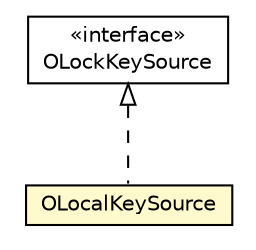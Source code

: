 #!/usr/local/bin/dot
#
# Class diagram 
# Generated by UMLGraph version R5_6-24-gf6e263 (http://www.umlgraph.org/)
#

digraph G {
	edge [fontname="Helvetica",fontsize=10,labelfontname="Helvetica",labelfontsize=10];
	node [fontname="Helvetica",fontsize=10,shape=plaintext];
	nodesep=0.25;
	ranksep=0.5;
	// com.orientechnologies.orient.server.distributed.impl.OLocalKeySource
	c4432538 [label=<<table title="com.orientechnologies.orient.server.distributed.impl.OLocalKeySource" border="0" cellborder="1" cellspacing="0" cellpadding="2" port="p" bgcolor="lemonChiffon" href="./OLocalKeySource.html">
		<tr><td><table border="0" cellspacing="0" cellpadding="1">
<tr><td align="center" balign="center"> OLocalKeySource </td></tr>
		</table></td></tr>
		</table>>, URL="./OLocalKeySource.html", fontname="Helvetica", fontcolor="black", fontsize=10.0];
	// com.orientechnologies.orient.server.distributed.impl.task.OLockKeySource
	c4432583 [label=<<table title="com.orientechnologies.orient.server.distributed.impl.task.OLockKeySource" border="0" cellborder="1" cellspacing="0" cellpadding="2" port="p" href="./task/OLockKeySource.html">
		<tr><td><table border="0" cellspacing="0" cellpadding="1">
<tr><td align="center" balign="center"> &#171;interface&#187; </td></tr>
<tr><td align="center" balign="center"> OLockKeySource </td></tr>
		</table></td></tr>
		</table>>, URL="./task/OLockKeySource.html", fontname="Helvetica", fontcolor="black", fontsize=10.0];
	//com.orientechnologies.orient.server.distributed.impl.OLocalKeySource implements com.orientechnologies.orient.server.distributed.impl.task.OLockKeySource
	c4432583:p -> c4432538:p [dir=back,arrowtail=empty,style=dashed];
}

